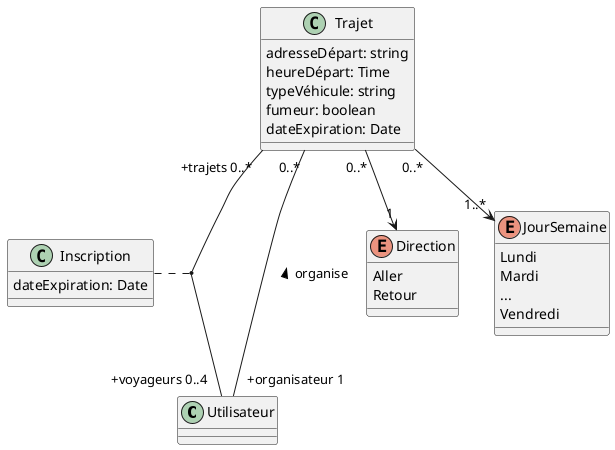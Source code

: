 L’Afpa de Rochefort décide de mettre en place une application de co-voiturage pour simplifier la
mise en contact du personnel et des stagiaires se rendant au centre.
Cette application devra permettre aux utilisateurs de se connecter avec leur identifiant Afpa (unique).
Une fois connectés, les utilisateurs pourront consulter les trajets disponibles.
Un « trajet » est défini comme un aller simple allant d’un lieu précis (défini par une adresse) au site de l’Afpa.
Le retour de l’Afpa à l’adresse est aussi considéré comme un trajet.
Un aller-retour sera appelé un « voyage ».
Les utilisateurs pourront s’inscrire à autant de trajets qu’ils le souhaitent,
dans la limite des places disponibles dans une voiture
(on considèrera qu’au maximum 4 places sont disponibles dans un véhicule).
Lors de l’inscription à un trajet, l’utilisateur devra choisir une durée de validité de son inscription.
Les utilisateurs devront aussi pouvoir inscrire de nouveaux trajets (sans limite de nombre) en
précisant:
    • leur lieu de départ ;
    • l’heure du départ ;
    • les jours de la semaine concerné par un trajet régulier (puisqu’il est possible, pour certains,
de ne pas faire le trajet tous les jours) ;
    • le type de véhicule utilisé en précisant la place éventuelle pour les bagages (certains
stagiaires ont du matériel à transporter) ;
    • si le véhicule est fumeur ou non.

Attention, les trajets pourront être réguliers ou ponctuels, dans le cas de trajets réguliers une date
de validité devra être prise en compte.

@startuml

class Utilisateur
class Trajet {
    adresseDépart: string
    heureDépart: Time
    typeVéhicule: string
    fumeur: boolean
    dateExpiration: Date
}
enum Direction {
    Aller
    Retour
}
class Inscription {
    dateExpiration: Date
}
enum JourSemaine {
    Lundi
    Mardi
    ...
    Vendredi
}


Trajet "0..*" -- "+organisateur 1" Utilisateur: organise <
Trajet "0..*" --> "1" Direction
Trajet "0..*" --> "1..*" JourSemaine
Trajet "+trajets 0..*" -- "+voyageurs 0..4" Utilisateur
Inscription . (Utilisateur,Trajet)

@enduml